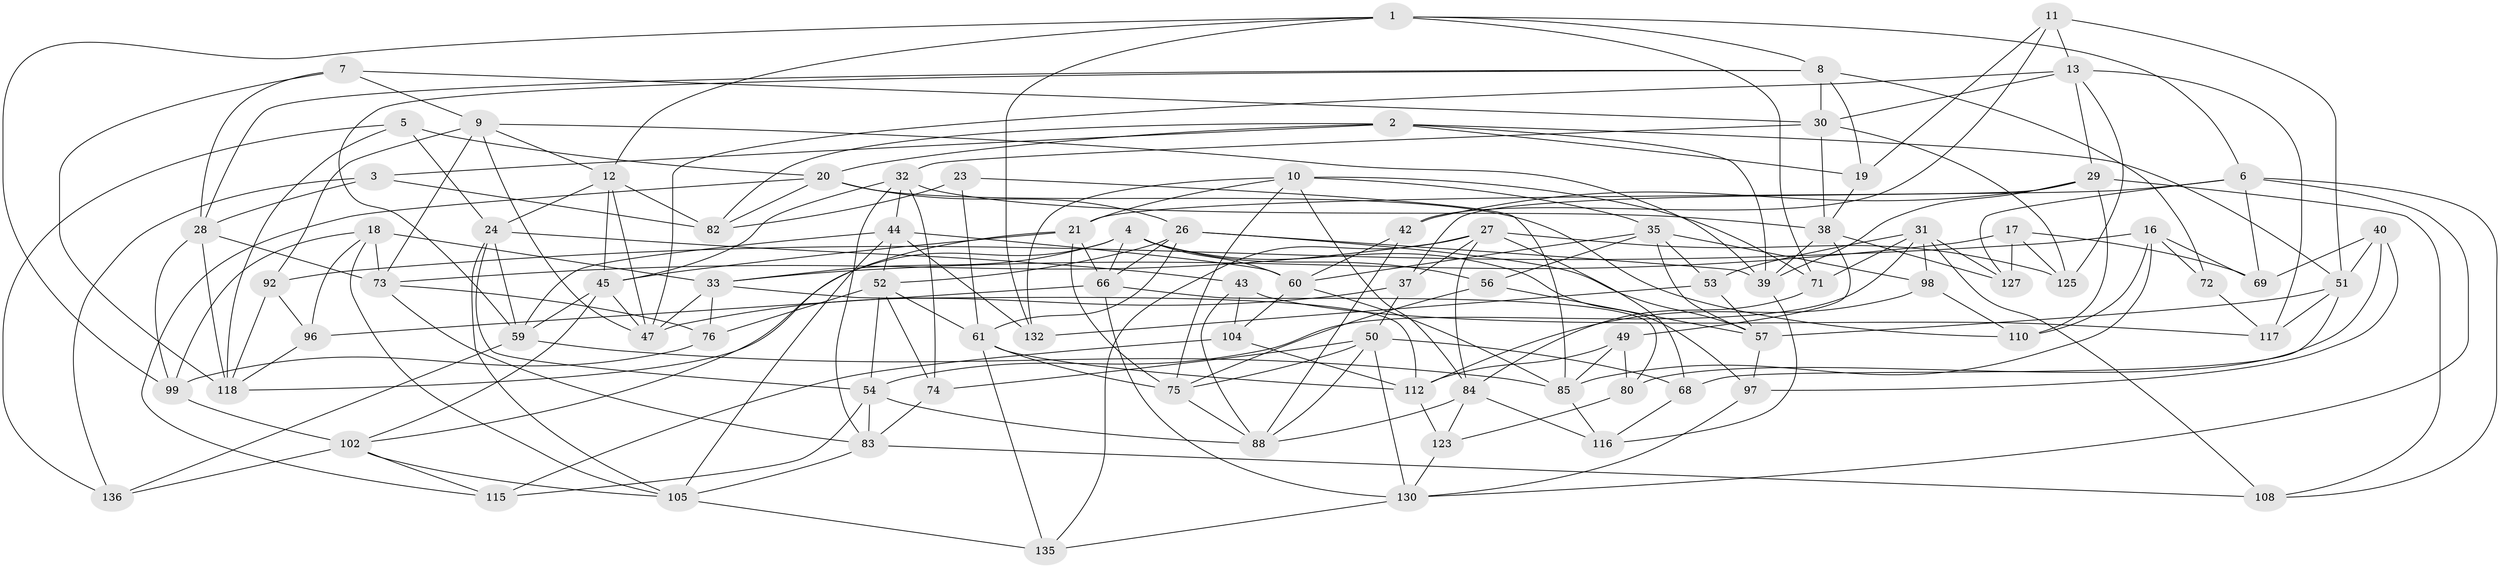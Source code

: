 // original degree distribution, {4: 1.0}
// Generated by graph-tools (version 1.1) at 2025/11/02/27/25 16:11:43]
// undirected, 87 vertices, 221 edges
graph export_dot {
graph [start="1"]
  node [color=gray90,style=filled];
  1 [super="+65"];
  2 [super="+64"];
  3;
  4 [super="+14"];
  5;
  6 [super="+36"];
  7;
  8 [super="+89"];
  9 [super="+15"];
  10 [super="+55"];
  11;
  12 [super="+22"];
  13 [super="+87"];
  16 [super="+91"];
  17;
  18 [super="+63"];
  19;
  20 [super="+86"];
  21 [super="+25"];
  23;
  24 [super="+107"];
  26 [super="+62"];
  27 [super="+67"];
  28 [super="+34"];
  29 [super="+48"];
  30 [super="+41"];
  31 [super="+120"];
  32 [super="+77"];
  33 [super="+109"];
  35 [super="+70"];
  37;
  38 [super="+46"];
  39 [super="+79"];
  40;
  42;
  43;
  44 [super="+134"];
  45 [super="+81"];
  47 [super="+95"];
  49;
  50 [super="+101"];
  51 [super="+111"];
  52 [super="+93"];
  53;
  54 [super="+58"];
  56;
  57 [super="+131"];
  59 [super="+119"];
  60 [super="+94"];
  61 [super="+78"];
  66 [super="+90"];
  68;
  69;
  71;
  72;
  73 [super="+100"];
  74;
  75 [super="+128"];
  76;
  80;
  82 [super="+103"];
  83 [super="+106"];
  84 [super="+126"];
  85 [super="+124"];
  88 [super="+133"];
  92;
  96;
  97;
  98;
  99 [super="+114"];
  102 [super="+122"];
  104;
  105 [super="+113"];
  108;
  110;
  112 [super="+121"];
  115;
  116;
  117;
  118 [super="+129"];
  123;
  125;
  127;
  130 [super="+137"];
  132;
  135;
  136;
  1 -- 12;
  1 -- 8;
  1 -- 132;
  1 -- 6;
  1 -- 71;
  1 -- 99;
  2 -- 39;
  2 -- 20;
  2 -- 51;
  2 -- 3;
  2 -- 19;
  2 -- 82;
  3 -- 28;
  3 -- 136;
  3 -- 82;
  4 -- 97;
  4 -- 66;
  4 -- 60;
  4 -- 56;
  4 -- 33;
  4 -- 118;
  5 -- 136;
  5 -- 118;
  5 -- 24;
  5 -- 20;
  6 -- 108;
  6 -- 127;
  6 -- 130;
  6 -- 69;
  6 -- 21;
  7 -- 30;
  7 -- 28;
  7 -- 9;
  7 -- 118;
  8 -- 28;
  8 -- 72;
  8 -- 19;
  8 -- 59;
  8 -- 30;
  9 -- 39;
  9 -- 73;
  9 -- 47;
  9 -- 92;
  9 -- 12;
  10 -- 71;
  10 -- 35;
  10 -- 84;
  10 -- 75;
  10 -- 132;
  10 -- 21;
  11 -- 42;
  11 -- 51;
  11 -- 19;
  11 -- 13;
  12 -- 24;
  12 -- 82;
  12 -- 45;
  12 -- 47;
  13 -- 125;
  13 -- 47;
  13 -- 117;
  13 -- 29;
  13 -- 30;
  16 -- 85;
  16 -- 110;
  16 -- 72 [weight=2];
  16 -- 92;
  16 -- 69;
  17 -- 33;
  17 -- 125;
  17 -- 69;
  17 -- 127;
  18 -- 96;
  18 -- 33;
  18 -- 99 [weight=2];
  18 -- 73;
  18 -- 105;
  19 -- 38;
  20 -- 115;
  20 -- 82;
  20 -- 26;
  20 -- 110;
  21 -- 66;
  21 -- 45;
  21 -- 102;
  21 -- 75;
  23 -- 82 [weight=2];
  23 -- 61;
  23 -- 85;
  24 -- 43;
  24 -- 59;
  24 -- 105;
  24 -- 54;
  26 -- 66;
  26 -- 61;
  26 -- 52;
  26 -- 39;
  26 -- 57;
  27 -- 135;
  27 -- 84;
  27 -- 73;
  27 -- 125;
  27 -- 68;
  27 -- 37;
  28 -- 118;
  28 -- 73;
  28 -- 99;
  29 -- 108;
  29 -- 110;
  29 -- 42;
  29 -- 37;
  29 -- 39;
  30 -- 38;
  30 -- 125;
  30 -- 32;
  31 -- 127;
  31 -- 71;
  31 -- 53;
  31 -- 108;
  31 -- 98;
  31 -- 54;
  32 -- 74;
  32 -- 83;
  32 -- 44;
  32 -- 45;
  32 -- 38;
  33 -- 47;
  33 -- 76;
  33 -- 112;
  35 -- 98;
  35 -- 56;
  35 -- 57;
  35 -- 53;
  35 -- 60;
  37 -- 47;
  37 -- 50;
  38 -- 127;
  38 -- 39;
  38 -- 49;
  39 -- 116;
  40 -- 69;
  40 -- 97;
  40 -- 80;
  40 -- 51;
  42 -- 60;
  42 -- 88;
  43 -- 104;
  43 -- 117;
  43 -- 88;
  44 -- 59;
  44 -- 132;
  44 -- 105;
  44 -- 52;
  44 -- 60;
  45 -- 59;
  45 -- 102;
  45 -- 47;
  49 -- 80;
  49 -- 85;
  49 -- 112;
  50 -- 74;
  50 -- 68;
  50 -- 88;
  50 -- 75;
  50 -- 130;
  51 -- 117;
  51 -- 68;
  51 -- 57;
  52 -- 74;
  52 -- 61;
  52 -- 76;
  52 -- 54;
  53 -- 57;
  53 -- 132;
  54 -- 88;
  54 -- 83;
  54 -- 115;
  56 -- 57;
  56 -- 75;
  57 -- 97;
  59 -- 136;
  59 -- 85;
  60 -- 85;
  60 -- 104;
  61 -- 112;
  61 -- 135;
  61 -- 75;
  66 -- 80;
  66 -- 96;
  66 -- 130;
  68 -- 116;
  71 -- 84;
  72 -- 117;
  73 -- 76;
  73 -- 83;
  74 -- 83;
  75 -- 88;
  76 -- 99;
  80 -- 123;
  83 -- 105;
  83 -- 108;
  84 -- 123;
  84 -- 88;
  84 -- 116;
  85 -- 116;
  92 -- 96;
  92 -- 118;
  96 -- 118;
  97 -- 130;
  98 -- 110;
  98 -- 112;
  99 -- 102;
  102 -- 115;
  102 -- 136;
  102 -- 105;
  104 -- 115;
  104 -- 112;
  105 -- 135;
  112 -- 123;
  123 -- 130;
  130 -- 135;
}
